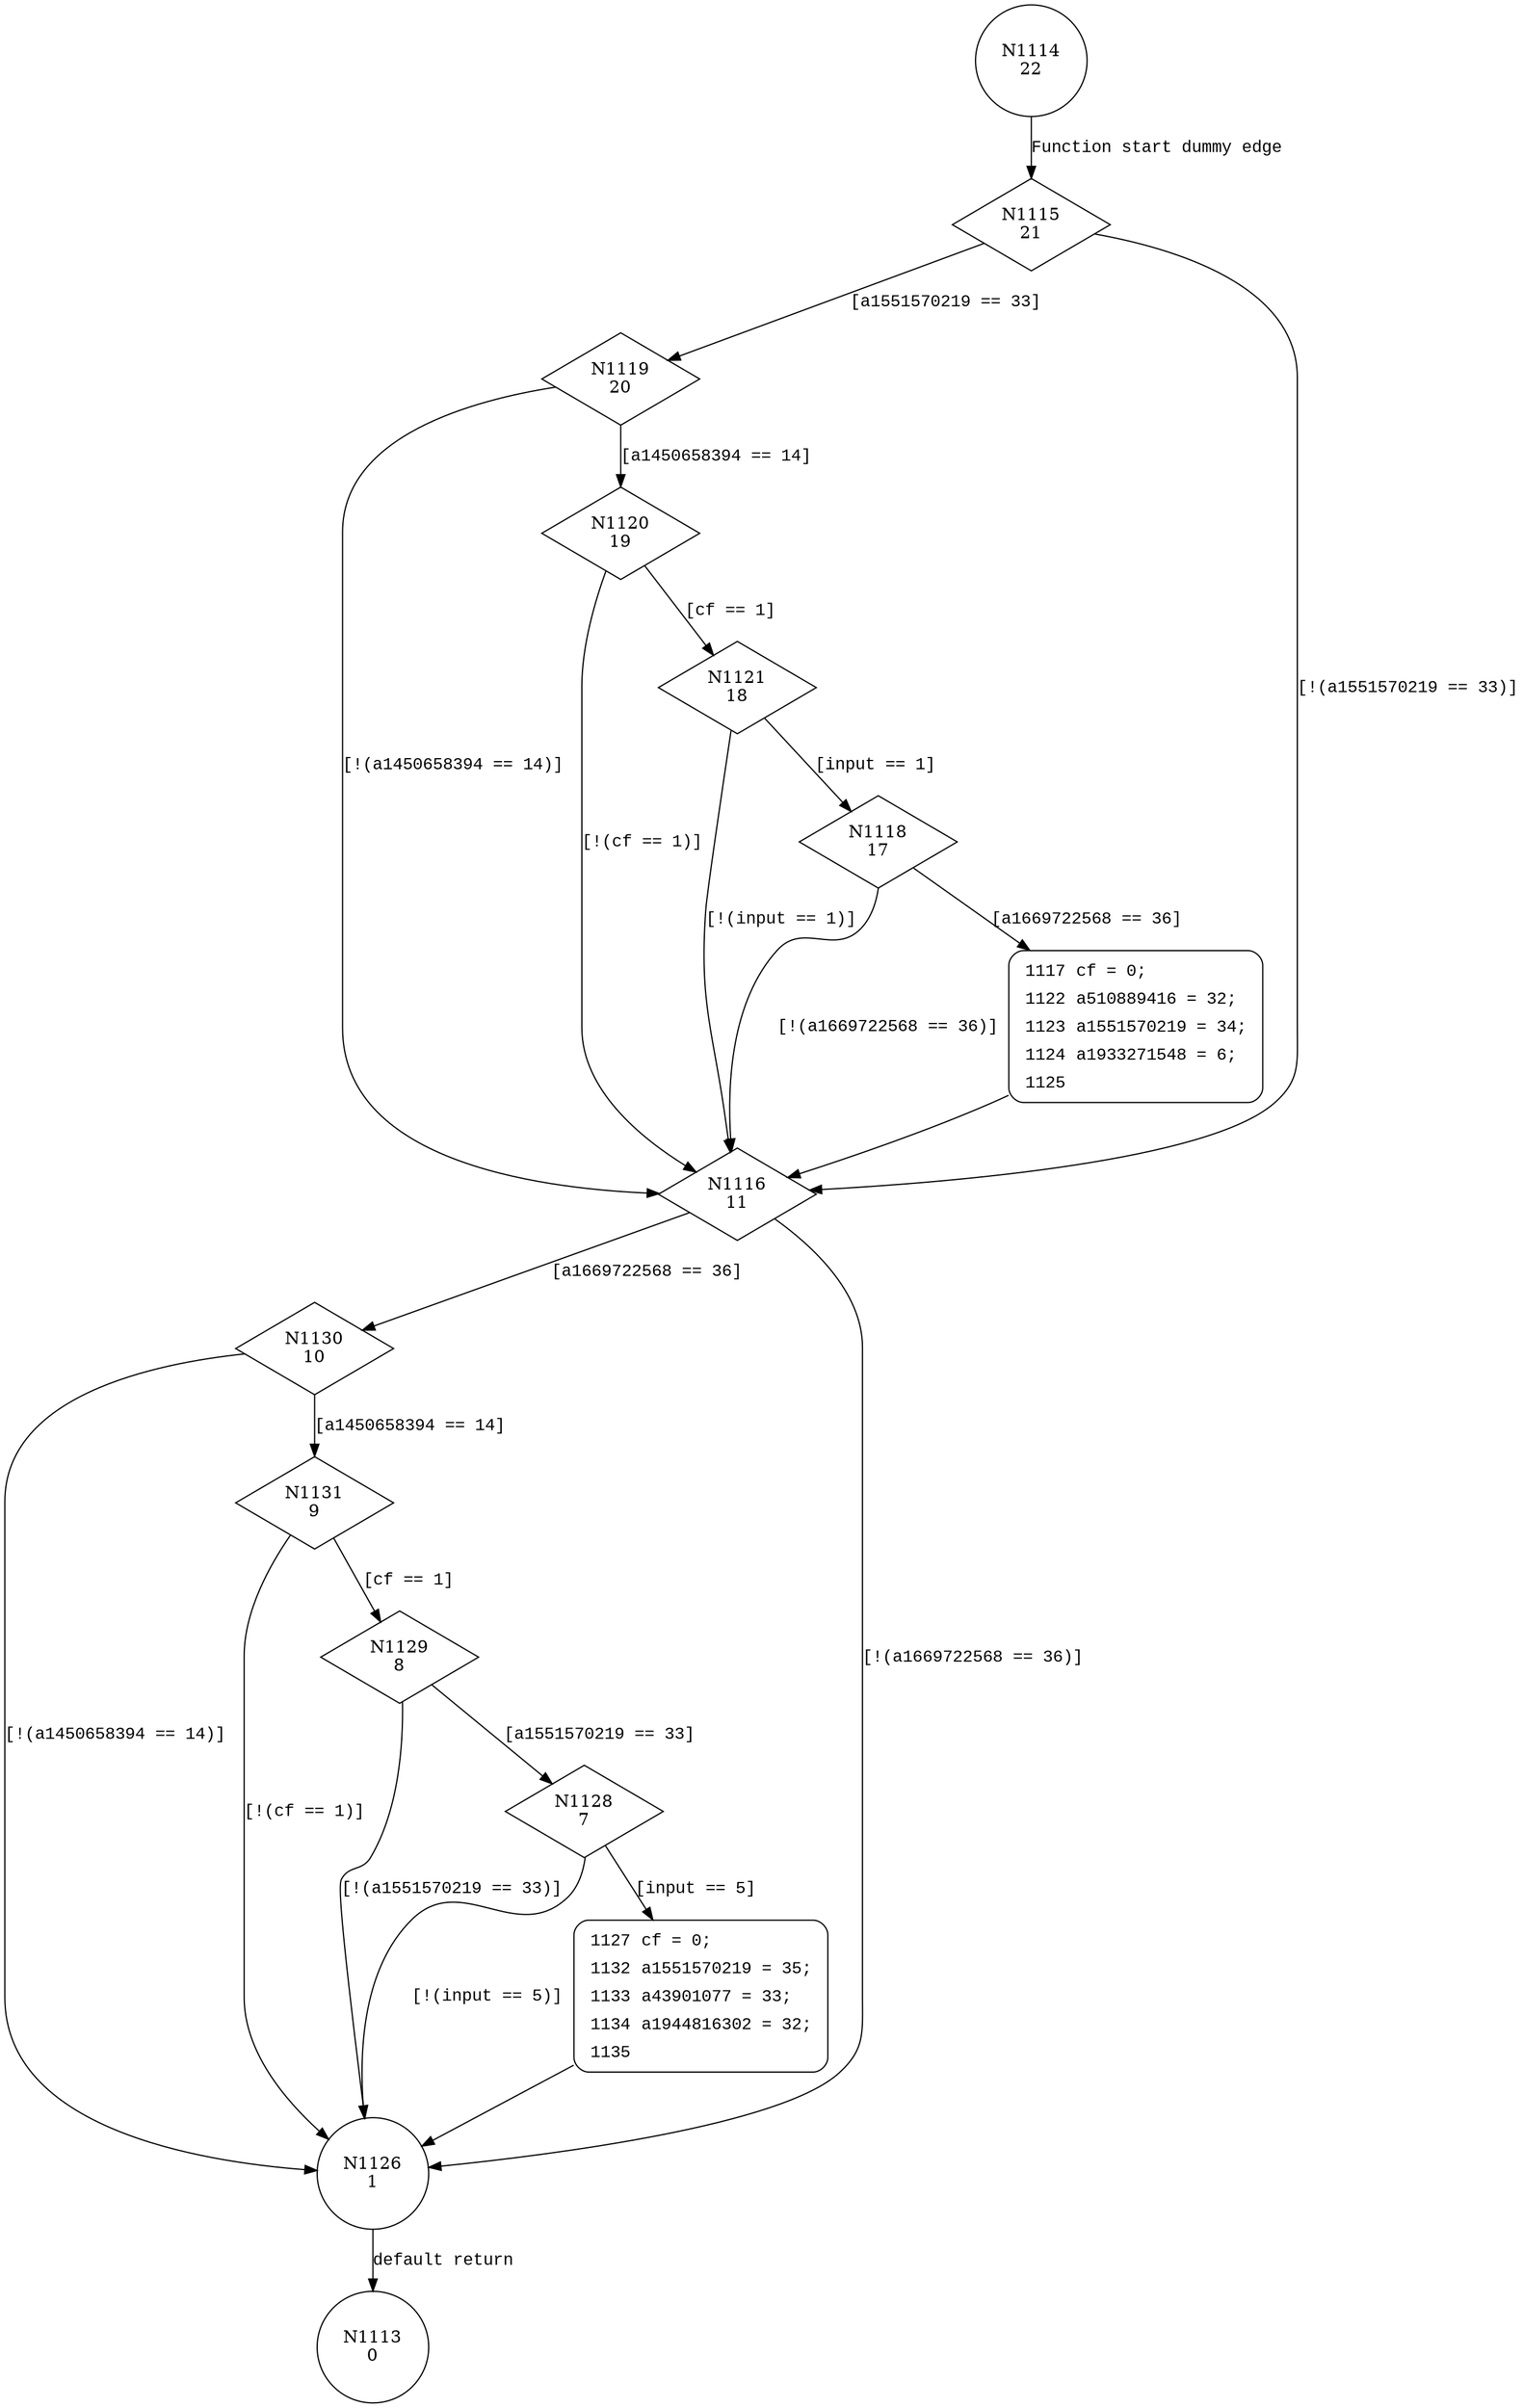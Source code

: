 digraph calculate_outputm59 {
1114 [shape="circle" label="N1114\n22"]
1115 [shape="diamond" label="N1115\n21"]
1119 [shape="diamond" label="N1119\n20"]
1116 [shape="diamond" label="N1116\n11"]
1130 [shape="diamond" label="N1130\n10"]
1126 [shape="circle" label="N1126\n1"]
1113 [shape="circle" label="N1113\n0"]
1131 [shape="diamond" label="N1131\n9"]
1129 [shape="diamond" label="N1129\n8"]
1128 [shape="diamond" label="N1128\n7"]
1127 [shape="circle" label="N1127\n6"]
1120 [shape="diamond" label="N1120\n19"]
1121 [shape="diamond" label="N1121\n18"]
1118 [shape="diamond" label="N1118\n17"]
1117 [shape="circle" label="N1117\n16"]
1127 [style="filled,bold" penwidth="1" fillcolor="white" fontname="Courier New" shape="Mrecord" label=<<table border="0" cellborder="0" cellpadding="3" bgcolor="white"><tr><td align="right">1127</td><td align="left">cf = 0;</td></tr><tr><td align="right">1132</td><td align="left">a1551570219 = 35;</td></tr><tr><td align="right">1133</td><td align="left">a43901077 = 33;</td></tr><tr><td align="right">1134</td><td align="left">a1944816302 = 32;</td></tr><tr><td align="right">1135</td><td align="left"></td></tr></table>>]
1127 -> 1126[label=""]
1117 [style="filled,bold" penwidth="1" fillcolor="white" fontname="Courier New" shape="Mrecord" label=<<table border="0" cellborder="0" cellpadding="3" bgcolor="white"><tr><td align="right">1117</td><td align="left">cf = 0;</td></tr><tr><td align="right">1122</td><td align="left">a510889416 = 32;</td></tr><tr><td align="right">1123</td><td align="left">a1551570219 = 34;</td></tr><tr><td align="right">1124</td><td align="left">a1933271548 = 6;</td></tr><tr><td align="right">1125</td><td align="left"></td></tr></table>>]
1117 -> 1116[label=""]
1114 -> 1115 [label="Function start dummy edge" fontname="Courier New"]
1115 -> 1119 [label="[a1551570219 == 33]" fontname="Courier New"]
1115 -> 1116 [label="[!(a1551570219 == 33)]" fontname="Courier New"]
1116 -> 1130 [label="[a1669722568 == 36]" fontname="Courier New"]
1116 -> 1126 [label="[!(a1669722568 == 36)]" fontname="Courier New"]
1126 -> 1113 [label="default return" fontname="Courier New"]
1130 -> 1131 [label="[a1450658394 == 14]" fontname="Courier New"]
1130 -> 1126 [label="[!(a1450658394 == 14)]" fontname="Courier New"]
1131 -> 1129 [label="[cf == 1]" fontname="Courier New"]
1131 -> 1126 [label="[!(cf == 1)]" fontname="Courier New"]
1129 -> 1128 [label="[a1551570219 == 33]" fontname="Courier New"]
1129 -> 1126 [label="[!(a1551570219 == 33)]" fontname="Courier New"]
1128 -> 1127 [label="[input == 5]" fontname="Courier New"]
1128 -> 1126 [label="[!(input == 5)]" fontname="Courier New"]
1119 -> 1120 [label="[a1450658394 == 14]" fontname="Courier New"]
1119 -> 1116 [label="[!(a1450658394 == 14)]" fontname="Courier New"]
1120 -> 1121 [label="[cf == 1]" fontname="Courier New"]
1120 -> 1116 [label="[!(cf == 1)]" fontname="Courier New"]
1121 -> 1118 [label="[input == 1]" fontname="Courier New"]
1121 -> 1116 [label="[!(input == 1)]" fontname="Courier New"]
1118 -> 1117 [label="[a1669722568 == 36]" fontname="Courier New"]
1118 -> 1116 [label="[!(a1669722568 == 36)]" fontname="Courier New"]
}